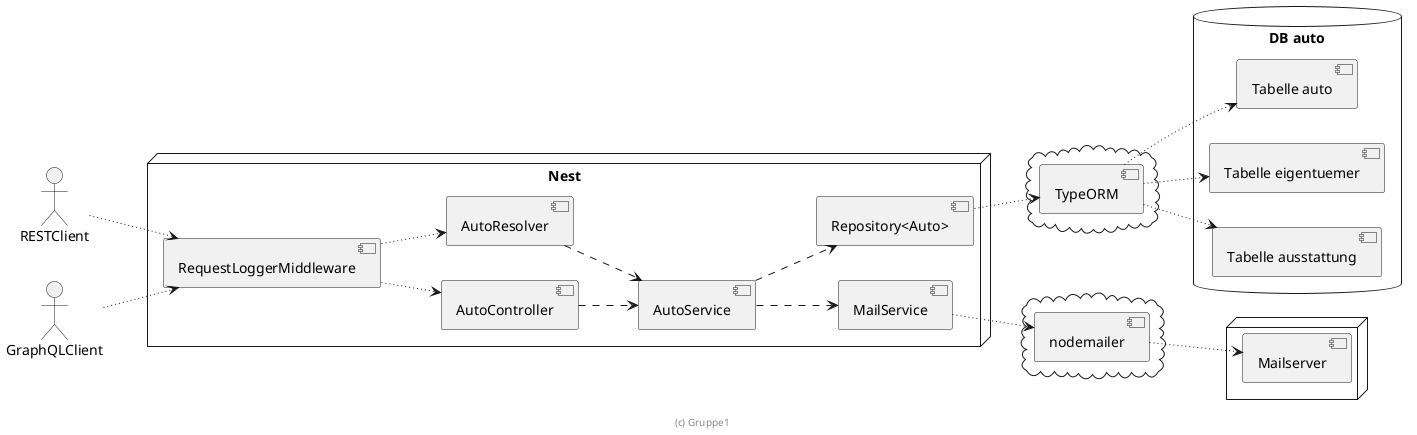 @startuml Komponenten

left to right direction

actor RESTClient
actor GraphQLClient

node "Nest" {
  [RequestLoggerMiddleware]

  [AutoController]
  [AutoResolver]

  [AutoService]

  [Repository<Auto>]

  [MailService]
}


cloud {
    [TypeORM]
}

cloud {
    [nodemailer]
}

database "DB auto" {
    [Tabelle auto]
    [Tabelle eigentuemer]
    [Tabelle ausstattung]
}

node {
    [Mailserver]
}

RESTClient ~~> [RequestLoggerMiddleware]
GraphQLClient ~~> [RequestLoggerMiddleware]

[RequestLoggerMiddleware] ~~> [AutoController]
[RequestLoggerMiddleware] ~~> [AutoResolver]

[AutoController] ..> [AutoService]
[AutoResolver] ..> [AutoService]
[AutoService] ..> [Repository<Auto>]

[Repository<Auto>] ~~> [TypeORM]
[TypeORM] ~~> [Tabelle auto]
[TypeORM] ~~> [Tabelle eigentuemer]
[TypeORM] ~~> [Tabelle ausstattung]

[AutoService] ..> [MailService]
[MailService] ~~> [nodemailer]
[nodemailer] ~~> [Mailserver]

footer (c) Gruppe1

@enduml
